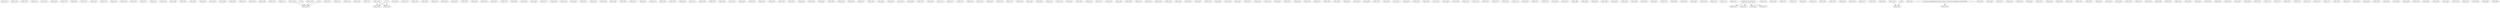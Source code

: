 digraph G {
    POLS_101;
    POLS_110;
    POLS_195;
    POLS_201;
    POLS_202;
    POLS_203;
    POLS_204;
    POLS_205;
    POLS_207;
    POLS_212;
    POLS_213;
    POLS_246;
    POLS_249;
    POLS_270;
    POLS_273;
    POLS_281;
    POLS_295;
    POLS_299;
    POLS_301;
    POLS_302;
    POLS_303;
    POLS_304;
    POLS_305;
    POLS_306;
    POLS_307;
    POLS_308;
    POLS_309;
    POLS_310;
    POLS_311;
    edge [color=black];
    POL_S_318 -> POLS_312;
    S_318 -> POLS_312;
    POL_S_319 -> POLS_312;
    S_319 -> POLS_312;
    POLS_313;
    POLS_314;
    POLS_315;
    POLS_316;
    POLS_317;
    edge [color=black];
    POL_S_312 -> POLS_318;
    S_312 -> POLS_318;
    edge [color=black];
    POL_S_312 -> POLS_319;
    S_312 -> POLS_319;
    POLS_320;
    POLS_321;
    POLS_322;
    POLS_324;
    POLS_325;
    POLS_326;
    POLS_327;
    POLS_328;
    POLS_329;
    POLS_330;
    POLS_331;
    POLS_332;
    POLS_333;
    POLS_334;
    POLS_335;
    POLS_337;
    POLS_338;
    POLS_340;
    POLS_341;
    POLS_342;
    POLS_343;
    POLS_346;
    POLS_348;
    POLS_350;
    POLS_351;
    POLS_352;
    POLS_353;
    POLS_354;
    POLS_355;
    POLS_356;
    POLS_357;
    POLS_358;
    POLS_359;
    POLS_360;
    POLS_361;
    POLS_363;
    POLS_365;
    POLS_367;
    POLS_368;
    POLS_370;
    POLS_381;
    POLS_382;
    POLS_383;
    POLS_384;
    POLS_385;
    POLS_395;
    POLS_398;
    POLS_401;
    POLS_402;
    POLS_403;
    POLS_404;
    POLS_405;
    POLS_406;
    POLS_407;
    POLS_409;
    POLS_410;
    POLS_411;
    POLS_412;
    POLS_413;
    POLS_414;
    POLS_415;
    POLS_416;
    POLS_417;
    POLS_418;
    POLS_419;
    POLS_420;
    POLS_421;
    POLS_422;
    POLS_424;
    POLS_425;
    POLS_426;
    POLS_427;
    POLS_428;
    POLS_429;
    POLS_430;
    POLS_431;
    POLS_432;
    POLS_433;
    POLS_434;
    POLS_435;
    POLS_436;
    POLS_437;
    POLS_438;
    POLS_439;
    POLS_440;
    POLS_441;
    POLS_442;
    POLS_443;
    POLS_444;
    POLS_445;
    POLS_447;
    POLS_448;
    POLS_449;
    POLS_451;
    POLS_452;
    POLS_453;
    POLS_454;
    POLS_455;
    POLS_456;
    POLS_457;
    POLS_460;
    POLS_461;
    POLS_462;
    POLS_464;
    POLS_465;
    POLS_467;
    POLS_468;
    POLS_469;
    POLS_470;
    POLS_471;
    POLS_472;
    POLS_473;
    POLS_474;
    POLS_475;
    POLS_476;
    POLS_477;
    POLS_479;
    POLS_480;
    POLS_481;
    POLS_488;
    POLS_489;
    POLS_495;
    POLS_496;
    POLS_497;
    POLS_498;
    POLS_499;
    POLS_500;
    POLS_501;
    POLS_502;
    POLS_503;
    POLS_504;
    POLS_505;
    POLS_509;
    POLS_510;
    POLS_511;
    POLS_513;
    edge [color=black];
    permission_of_instructor -> POLS_514;
    POLS_515;
    POLS_516;
    POLS_517;
    POLS_519;
    POLS_520;
    POLS_521;
    POLS_522;
    POLS_524;
    POLS_525;
    POLS_526;
    POLS_527;
    POLS_530;
    POLS_532;
    edge [color=black];
    POL_S_532 -> POLS_533;
    S_532 -> POLS_533;
    POLS_534;
    edge [color=black];
    a_course_on_contemporary_Chinese_politics_or_history_or_permission_of_instructor -> POLS_535;
    edge [color=black];
    permission_of_instructor -> POLS_537;
    POLS_538;
    edge [color=black];
    permission_of_instructor -> POLS_539;
    POLS_540;
    POLS_541;
    POLS_542;
    POLS_543;
    POLS_544;
    POLS_547;
    POLS_548;
    POLS_549;
    POLS_550;
    POLS_551;
    POLS_552;
    POLS_553;
    POLS_554;
    POLS_555;
    POLS_556;
    POLS_557;
    POLS_558;
    POLS_559;
    POLS_560;
    POLS_561;
    POLS_562;
    POLS_563;
    POLS_564;
    POLS_565;
    POLS_566;
    POLS_567;
    POLS_569;
    POLS_570;
    POLS_571;
    POLS_572;
    POLS_573;
    POLS_574;
    POLS_575;
    POLS_576;
    POLS_577;
    POLS_578;
    POLS_579;
    POLS_580;
    POLS_582;
    POLS_583;
    POLS_584;
    POLS_586;
    edge [color=black];
    permission_of_instructor -> POLS_587;
    POLS_588;
    POLS_589;
    POLS_590;
    POLS_593;
    POLS_594;
    POLS_595;
    POLS_597;
    POLS_598;
    POLS_600;
    POLS_800;
}
